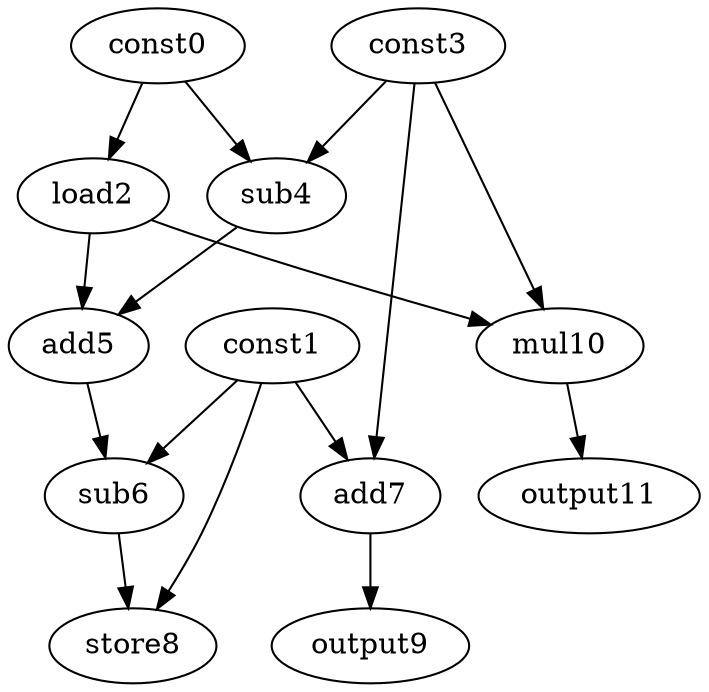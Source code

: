 digraph G { 
const0[opcode=const]; 
const1[opcode=const]; 
load2[opcode=load]; 
const3[opcode=const]; 
sub4[opcode=sub]; 
add5[opcode=add]; 
sub6[opcode=sub]; 
add7[opcode=add]; 
store8[opcode=store]; 
output9[opcode=output]; 
mul10[opcode=mul]; 
output11[opcode=output]; 
const0->load2[operand=0];
const0->sub4[operand=0];
const3->sub4[operand=1];
const1->add7[operand=0];
const3->add7[operand=1];
load2->add5[operand=0];
sub4->add5[operand=1];
add7->output9[operand=0];
load2->mul10[operand=0];
const3->mul10[operand=1];
const1->sub6[operand=0];
add5->sub6[operand=1];
mul10->output11[operand=0];
const1->store8[operand=0];
sub6->store8[operand=1];
}

